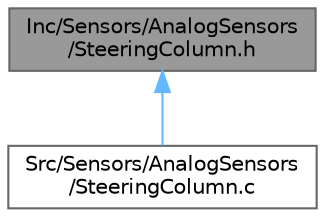 digraph "Inc/Sensors/AnalogSensors/SteeringColumn.h"
{
 // LATEX_PDF_SIZE
  bgcolor="transparent";
  edge [fontname=Helvetica,fontsize=10,labelfontname=Helvetica,labelfontsize=10];
  node [fontname=Helvetica,fontsize=10,shape=box,height=0.2,width=0.4];
  Node1 [label="Inc/Sensors/AnalogSensors\l/SteeringColumn.h",height=0.2,width=0.4,color="gray40", fillcolor="grey60", style="filled", fontcolor="black",tooltip=" "];
  Node1 -> Node2 [dir="back",color="steelblue1",style="solid"];
  Node2 [label="Src/Sensors/AnalogSensors\l/SteeringColumn.c",height=0.2,width=0.4,color="grey40", fillcolor="white", style="filled",URL="$SteeringColumn_8c.html",tooltip=" "];
}

